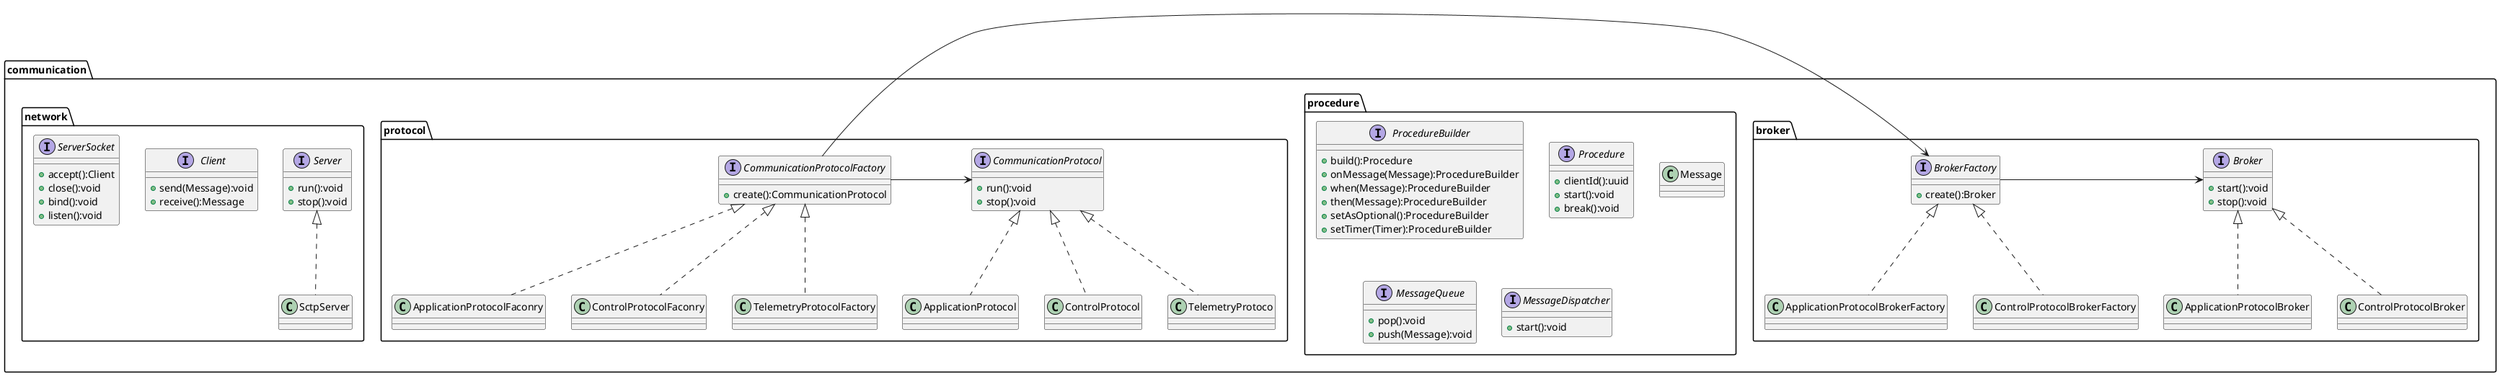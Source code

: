 @startuml package designe
package communication {
    package broker {
        interface BrokerFactory{
            +create():Broker
        }
        class ApplicationProtocolBrokerFactory implements BrokerFactory
        class ControlProtocolBrokerFactory implements BrokerFactory

        interface Broker{
            +start():void
            +stop():void
        }
        class ApplicationProtocolBroker implements Broker
        class ControlProtocolBroker implements Broker

        BrokerFactory -> Broker
    }
    package procedure {
        interface ProcedureBuilder{
            +build():Procedure
            +onMessage(Message):ProcedureBuilder
            +when(Message):ProcedureBuilder
            +then(Message):ProcedureBuilder
            +setAsOptional():ProcedureBuilder
            +setTimer(Timer):ProcedureBuilder
        }
        interface Procedure{
            +clientId():uuid
            +start():void
            +break():void
        }
        class Message{
        }
        interface MessageQueue{
            +pop():void
            +push(Message):void
        }
        interface MessageDispatcher{
            +start():void
        }
    }
    package protocol {
        interface CommunicationProtocol{
            +run():void
            +stop():void
        }
        class ApplicationProtocol implements CommunicationProtocol
        class ControlProtocol implements CommunicationProtocol
        class TelemetryProtoco implements CommunicationProtocol

        interface CommunicationProtocolFactory{
            +create():CommunicationProtocol
        }
        class ApplicationProtocolFaconry implements CommunicationProtocolFactory
        class ControlProtocolFaconry implements CommunicationProtocolFactory
        class TelemetryProtocolFactory implements CommunicationProtocolFactory

        CommunicationProtocolFactory -> CommunicationProtocol
    }
    CommunicationProtocolFactory -> BrokerFactory

    package network {
        interface Server{
            +run():void
            +stop():void
        }
        class SctpServer implements Server

        interface Client{
            +send(Message):void
            +receive():Message
        }

        interface ServerSocket{
            +accept():Client
            +close():void
            +bind():void
            +listen():void
        }
    }
}
@endstartuml
